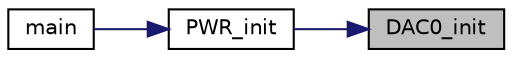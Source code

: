 digraph "DAC0_init"
{
 // LATEX_PDF_SIZE
  edge [fontname="Helvetica",fontsize="10",labelfontname="Helvetica",labelfontsize="10"];
  node [fontname="Helvetica",fontsize="10",shape=record];
  rankdir="RL";
  Node1 [label="DAC0_init",height=0.2,width=0.4,color="black", fillcolor="grey75", style="filled", fontcolor="black",tooltip="Initialize DAC0 channel 1."];
  Node1 -> Node2 [dir="back",color="midnightblue",fontsize="10",style="solid",fontname="Helvetica"];
  Node2 [label="PWR_init",height=0.2,width=0.4,color="black", fillcolor="white", style="filled",URL="$power_l_e_ds_8c.html#a2645a97196e2d49cae6faa63771813b8",tooltip="Start all the power LED drivers."];
  Node2 -> Node3 [dir="back",color="midnightblue",fontsize="10",style="solid",fontname="Helvetica"];
  Node3 [label="main",height=0.2,width=0.4,color="black", fillcolor="white", style="filled",URL="$main_8c.html#a840291bc02cba5474a4cb46a9b9566fe",tooltip="main function"];
}
